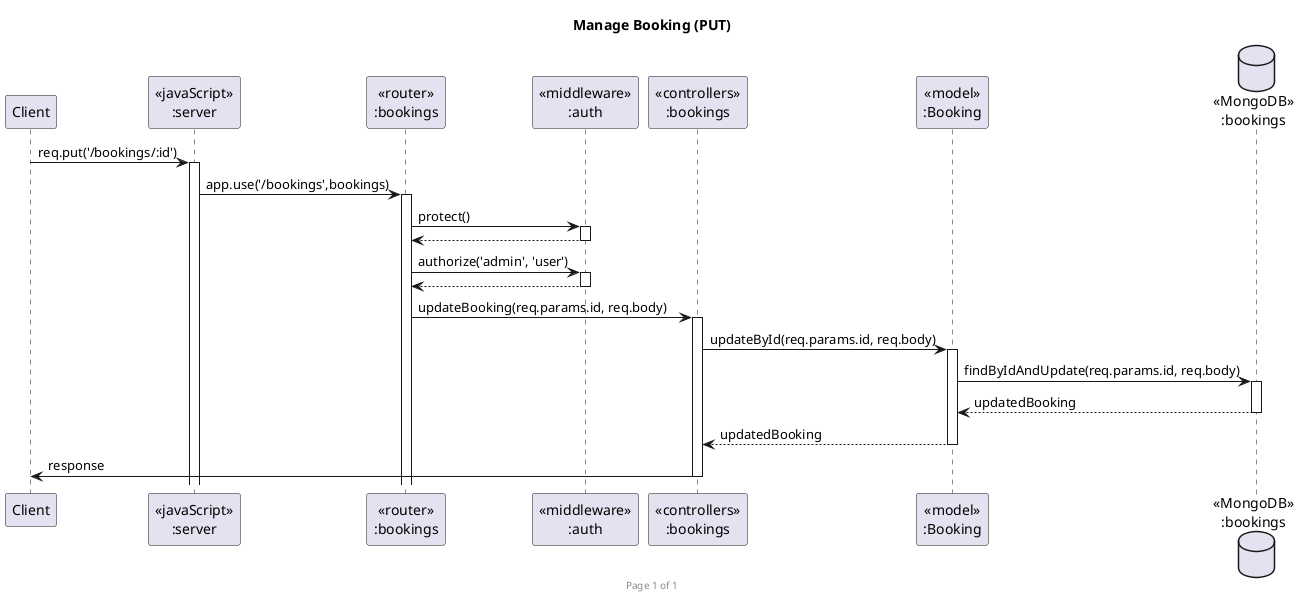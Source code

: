 @startuml Manage Booking (PUT)

footer Page %page% of %lastpage%
title "Manage Booking (PUT)"

participant "Client" as client
participant "<<javaScript>>\n:server" as server
participant "<<router>>\n:bookings" as routerBookings
participant "<<middleware>>\n:auth" as middlewareAuth
participant "<<controllers>>\n:bookings" as controllersBookings
participant "<<model>>\n:Booking" as modelBooking
database "<<MongoDB>>\n:bookings" as BookingsDatabase

client->server ++:req.put('/bookings/:id')
server->routerBookings ++:app.use('/bookings',bookings)
routerBookings -> middlewareAuth ++:protect()
middlewareAuth --> routerBookings --:
routerBookings -> middlewareAuth ++:authorize('admin', 'user')
middlewareAuth --> routerBookings --:
routerBookings -> controllersBookings ++:updateBooking(req.params.id, req.body)
controllersBookings->modelBooking ++:updateById(req.params.id, req.body)
modelBooking ->BookingsDatabase ++: findByIdAndUpdate(req.params.id, req.body)
BookingsDatabase --> modelBooking --: updatedBooking
controllersBookings <-- modelBooking --:updatedBooking
controllersBookings->client --:response

@enduml
